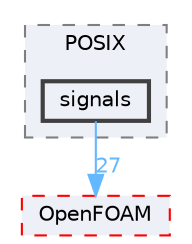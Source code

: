 digraph "src/OSspecific/POSIX/signals"
{
 // LATEX_PDF_SIZE
  bgcolor="transparent";
  edge [fontname=Helvetica,fontsize=10,labelfontname=Helvetica,labelfontsize=10];
  node [fontname=Helvetica,fontsize=10,shape=box,height=0.2,width=0.4];
  compound=true
  subgraph clusterdir_94c34cce8591e074e6ace6f8df04d41e {
    graph [ bgcolor="#edf0f7", pencolor="grey50", label="POSIX", fontname=Helvetica,fontsize=10 style="filled,dashed", URL="dir_94c34cce8591e074e6ace6f8df04d41e.html",tooltip=""]
  dir_03f2ede0689674e80607e9e4a1513685 [label="signals", fillcolor="#edf0f7", color="grey25", style="filled,bold", URL="dir_03f2ede0689674e80607e9e4a1513685.html",tooltip=""];
  }
  dir_c5473ff19b20e6ec4dfe5c310b3778a8 [label="OpenFOAM", fillcolor="#edf0f7", color="red", style="filled,dashed", URL="dir_c5473ff19b20e6ec4dfe5c310b3778a8.html",tooltip=""];
  dir_03f2ede0689674e80607e9e4a1513685->dir_c5473ff19b20e6ec4dfe5c310b3778a8 [headlabel="27", labeldistance=1.5 headhref="dir_003526_002695.html" href="dir_003526_002695.html" color="steelblue1" fontcolor="steelblue1"];
}

